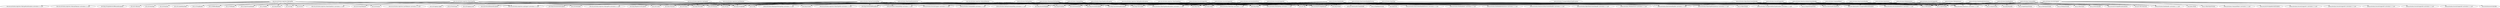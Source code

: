 digraph "activation-1.1.1.jar" {
    // Path: C:\Users\CHENLU~1\AppData\Local\Temp\VIA\201808200848028274\cp\activation-1.1.1.jar
   "com.sun.activation.registries.LineTokenizer"      -> "java.lang.Character";
   "com.sun.activation.registries.LineTokenizer"      -> "java.lang.Object";
   "com.sun.activation.registries.LineTokenizer"      -> "java.lang.String";
   "com.sun.activation.registries.LineTokenizer"      -> "java.lang.StringBuffer";
   "com.sun.activation.registries.LineTokenizer"      -> "java.util.NoSuchElementException";
   "com.sun.activation.registries.LineTokenizer"      -> "java.util.Vector";
   "com.sun.activation.registries.LogSupport"         -> "java.io.PrintStream";
   "com.sun.activation.registries.LogSupport"         -> "java.lang.Boolean";
   "com.sun.activation.registries.LogSupport"         -> "java.lang.Object";
   "com.sun.activation.registries.LogSupport"         -> "java.lang.String";
   "com.sun.activation.registries.LogSupport"         -> "java.lang.StringBuffer";
   "com.sun.activation.registries.LogSupport"         -> "java.lang.System";
   "com.sun.activation.registries.LogSupport"         -> "java.lang.Throwable";
   "com.sun.activation.registries.LogSupport"         -> "java.util.logging.Level";
   "com.sun.activation.registries.LogSupport"         -> "java.util.logging.Logger";
   "com.sun.activation.registries.MailcapFile"        -> "com.sun.activation.registries.LogSupport (activation-1.1.1.jar)";
   "com.sun.activation.registries.MailcapFile"        -> "com.sun.activation.registries.MailcapParseException (activation-1.1.1.jar)";
   "com.sun.activation.registries.MailcapFile"        -> "com.sun.activation.registries.MailcapTokenizer (activation-1.1.1.jar)";
   "com.sun.activation.registries.MailcapFile"        -> "java.io.BufferedReader";
   "com.sun.activation.registries.MailcapFile"        -> "java.io.FileReader";
   "com.sun.activation.registries.MailcapFile"        -> "java.io.IOException";
   "com.sun.activation.registries.MailcapFile"        -> "java.io.InputStream";
   "com.sun.activation.registries.MailcapFile"        -> "java.io.InputStreamReader";
   "com.sun.activation.registries.MailcapFile"        -> "java.io.Reader";
   "com.sun.activation.registries.MailcapFile"        -> "java.io.StringReader";
   "com.sun.activation.registries.MailcapFile"        -> "java.lang.Boolean";
   "com.sun.activation.registries.MailcapFile"        -> "java.lang.Object";
   "com.sun.activation.registries.MailcapFile"        -> "java.lang.String";
   "com.sun.activation.registries.MailcapFile"        -> "java.lang.StringBuffer";
   "com.sun.activation.registries.MailcapFile"        -> "java.lang.StringIndexOutOfBoundsException";
   "com.sun.activation.registries.MailcapFile"        -> "java.lang.Throwable";
   "com.sun.activation.registries.MailcapFile"        -> "java.util.ArrayList";
   "com.sun.activation.registries.MailcapFile"        -> "java.util.Collection";
   "com.sun.activation.registries.MailcapFile"        -> "java.util.HashMap";
   "com.sun.activation.registries.MailcapFile"        -> "java.util.HashSet";
   "com.sun.activation.registries.MailcapFile"        -> "java.util.Iterator";
   "com.sun.activation.registries.MailcapFile"        -> "java.util.LinkedHashMap";
   "com.sun.activation.registries.MailcapFile"        -> "java.util.List";
   "com.sun.activation.registries.MailcapFile"        -> "java.util.Locale";
   "com.sun.activation.registries.MailcapFile"        -> "java.util.Map";
   "com.sun.activation.registries.MailcapFile"        -> "java.util.Set";
   "com.sun.activation.registries.MailcapParseException" -> "java.lang.Exception";
   "com.sun.activation.registries.MailcapParseException" -> "java.lang.String";
   "com.sun.activation.registries.MailcapTokenizer"   -> "java.lang.Character";
   "com.sun.activation.registries.MailcapTokenizer"   -> "java.lang.Object";
   "com.sun.activation.registries.MailcapTokenizer"   -> "java.lang.String";
   "com.sun.activation.registries.MailcapTokenizer"   -> "java.lang.StringBuffer";
   "com.sun.activation.registries.MimeTypeEntry"      -> "java.lang.Object";
   "com.sun.activation.registries.MimeTypeEntry"      -> "java.lang.String";
   "com.sun.activation.registries.MimeTypeEntry"      -> "java.lang.StringBuffer";
   "com.sun.activation.registries.MimeTypeFile"       -> "com.sun.activation.registries.LineTokenizer (activation-1.1.1.jar)";
   "com.sun.activation.registries.MimeTypeFile"       -> "com.sun.activation.registries.LogSupport (activation-1.1.1.jar)";
   "com.sun.activation.registries.MimeTypeFile"       -> "com.sun.activation.registries.MimeTypeEntry (activation-1.1.1.jar)";
   "com.sun.activation.registries.MimeTypeFile"       -> "java.io.BufferedReader";
   "com.sun.activation.registries.MimeTypeFile"       -> "java.io.File";
   "com.sun.activation.registries.MimeTypeFile"       -> "java.io.FileReader";
   "com.sun.activation.registries.MimeTypeFile"       -> "java.io.IOException";
   "com.sun.activation.registries.MimeTypeFile"       -> "java.io.InputStream";
   "com.sun.activation.registries.MimeTypeFile"       -> "java.io.InputStreamReader";
   "com.sun.activation.registries.MimeTypeFile"       -> "java.io.Reader";
   "com.sun.activation.registries.MimeTypeFile"       -> "java.io.StringReader";
   "com.sun.activation.registries.MimeTypeFile"       -> "java.lang.Object";
   "com.sun.activation.registries.MimeTypeFile"       -> "java.lang.String";
   "com.sun.activation.registries.MimeTypeFile"       -> "java.lang.StringBuffer";
   "com.sun.activation.registries.MimeTypeFile"       -> "java.util.Hashtable";
   "com.sun.activation.registries.MimeTypeFile"       -> "java.util.StringTokenizer";
   "javax.activation.ActivationDataFlavor"            -> "java.awt.datatransfer.DataFlavor";
   "javax.activation.ActivationDataFlavor"            -> "java.lang.Class";
   "javax.activation.ActivationDataFlavor"            -> "java.lang.ClassNotFoundException";
   "javax.activation.ActivationDataFlavor"            -> "java.lang.String";
   "javax.activation.ActivationDataFlavor"            -> "javax.activation.MimeType (activation-1.1.1.jar)";
   "javax.activation.ActivationDataFlavor"            -> "javax.activation.MimeTypeParseException (activation-1.1.1.jar)";
   "javax.activation.CommandInfo"                     -> "java.beans.Beans";
   "javax.activation.CommandInfo"                     -> "java.io.Externalizable";
   "javax.activation.CommandInfo"                     -> "java.io.IOException";
   "javax.activation.CommandInfo"                     -> "java.io.InputStream";
   "javax.activation.CommandInfo"                     -> "java.io.ObjectInput";
   "javax.activation.CommandInfo"                     -> "java.io.ObjectInputStream";
   "javax.activation.CommandInfo"                     -> "java.lang.ClassLoader";
   "javax.activation.CommandInfo"                     -> "java.lang.ClassNotFoundException";
   "javax.activation.CommandInfo"                     -> "java.lang.Object";
   "javax.activation.CommandInfo"                     -> "java.lang.String";
   "javax.activation.CommandInfo"                     -> "javax.activation.CommandObject (activation-1.1.1.jar)";
   "javax.activation.CommandInfo"                     -> "javax.activation.DataHandler (activation-1.1.1.jar)";
   "javax.activation.CommandMap"                      -> "java.lang.Class";
   "javax.activation.CommandMap"                      -> "java.lang.ClassLoader";
   "javax.activation.CommandMap"                      -> "java.lang.ClassNotFoundException";
   "javax.activation.CommandMap"                      -> "java.lang.NoClassDefFoundError";
   "javax.activation.CommandMap"                      -> "java.lang.Object";
   "javax.activation.CommandMap"                      -> "java.lang.SecurityException";
   "javax.activation.CommandMap"                      -> "java.lang.SecurityManager";
   "javax.activation.CommandMap"                      -> "java.lang.String";
   "javax.activation.CommandMap"                      -> "java.lang.System";
   "javax.activation.CommandMap"                      -> "java.lang.Throwable";
   "javax.activation.CommandMap"                      -> "javax.activation.CommandInfo (activation-1.1.1.jar)";
   "javax.activation.CommandMap"                      -> "javax.activation.DataContentHandler (activation-1.1.1.jar)";
   "javax.activation.CommandMap"                      -> "javax.activation.DataSource (activation-1.1.1.jar)";
   "javax.activation.CommandMap"                      -> "javax.activation.MailcapCommandMap (activation-1.1.1.jar)";
   "javax.activation.CommandObject"                   -> "java.io.IOException";
   "javax.activation.CommandObject"                   -> "java.lang.Object";
   "javax.activation.CommandObject"                   -> "java.lang.String";
   "javax.activation.CommandObject"                   -> "javax.activation.DataHandler (activation-1.1.1.jar)";
   "javax.activation.DataContentHandler"              -> "java.awt.datatransfer.DataFlavor";
   "javax.activation.DataContentHandler"              -> "java.awt.datatransfer.UnsupportedFlavorException";
   "javax.activation.DataContentHandler"              -> "java.io.IOException";
   "javax.activation.DataContentHandler"              -> "java.io.OutputStream";
   "javax.activation.DataContentHandler"              -> "java.lang.Object";
   "javax.activation.DataContentHandler"              -> "java.lang.String";
   "javax.activation.DataContentHandler"              -> "javax.activation.DataSource (activation-1.1.1.jar)";
   "javax.activation.DataContentHandlerFactory"       -> "java.lang.Object";
   "javax.activation.DataContentHandlerFactory"       -> "java.lang.String";
   "javax.activation.DataContentHandlerFactory"       -> "javax.activation.DataContentHandler (activation-1.1.1.jar)";
   "javax.activation.DataHandler"                     -> "java.awt.datatransfer.DataFlavor";
   "javax.activation.DataHandler"                     -> "java.awt.datatransfer.Transferable";
   "javax.activation.DataHandler"                     -> "java.awt.datatransfer.UnsupportedFlavorException";
   "javax.activation.DataHandler"                     -> "java.io.IOException";
   "javax.activation.DataHandler"                     -> "java.io.InputStream";
   "javax.activation.DataHandler"                     -> "java.io.OutputStream";
   "javax.activation.DataHandler"                     -> "java.io.PipedInputStream";
   "javax.activation.DataHandler"                     -> "java.io.PipedOutputStream";
   "javax.activation.DataHandler"                     -> "java.lang.Class";
   "javax.activation.DataHandler"                     -> "java.lang.ClassLoader";
   "javax.activation.DataHandler"                     -> "java.lang.ClassNotFoundException";
   "javax.activation.DataHandler"                     -> "java.lang.Error";
   "javax.activation.DataHandler"                     -> "java.lang.NoClassDefFoundError";
   "javax.activation.DataHandler"                     -> "java.lang.Object";
   "javax.activation.DataHandler"                     -> "java.lang.Runnable";
   "javax.activation.DataHandler"                     -> "java.lang.SecurityException";
   "javax.activation.DataHandler"                     -> "java.lang.SecurityManager";
   "javax.activation.DataHandler"                     -> "java.lang.String";
   "javax.activation.DataHandler"                     -> "java.lang.StringBuffer";
   "javax.activation.DataHandler"                     -> "java.lang.System";
   "javax.activation.DataHandler"                     -> "java.lang.Thread";
   "javax.activation.DataHandler"                     -> "java.lang.Throwable";
   "javax.activation.DataHandler"                     -> "java.net.URL";
   "javax.activation.DataHandler"                     -> "javax.activation.CommandInfo (activation-1.1.1.jar)";
   "javax.activation.DataHandler"                     -> "javax.activation.CommandMap (activation-1.1.1.jar)";
   "javax.activation.DataHandler"                     -> "javax.activation.DataContentHandler (activation-1.1.1.jar)";
   "javax.activation.DataHandler"                     -> "javax.activation.DataContentHandlerFactory (activation-1.1.1.jar)";
   "javax.activation.DataHandler"                     -> "javax.activation.DataHandler$1 (activation-1.1.1.jar)";
   "javax.activation.DataHandler"                     -> "javax.activation.DataHandlerDataSource (activation-1.1.1.jar)";
   "javax.activation.DataHandler"                     -> "javax.activation.DataSource (activation-1.1.1.jar)";
   "javax.activation.DataHandler"                     -> "javax.activation.DataSourceDataContentHandler (activation-1.1.1.jar)";
   "javax.activation.DataHandler"                     -> "javax.activation.MimeType (activation-1.1.1.jar)";
   "javax.activation.DataHandler"                     -> "javax.activation.MimeTypeParseException (activation-1.1.1.jar)";
   "javax.activation.DataHandler"                     -> "javax.activation.ObjectDataContentHandler (activation-1.1.1.jar)";
   "javax.activation.DataHandler"                     -> "javax.activation.SecuritySupport (activation-1.1.1.jar)";
   "javax.activation.DataHandler"                     -> "javax.activation.URLDataSource (activation-1.1.1.jar)";
   "javax.activation.DataHandler"                     -> "javax.activation.UnsupportedDataTypeException (activation-1.1.1.jar)";
   "javax.activation.DataHandler$1"                   -> "java.io.IOException";
   "javax.activation.DataHandler$1"                   -> "java.io.OutputStream";
   "javax.activation.DataHandler$1"                   -> "java.io.PipedOutputStream";
   "javax.activation.DataHandler$1"                   -> "java.lang.Object";
   "javax.activation.DataHandler$1"                   -> "java.lang.Runnable";
   "javax.activation.DataHandler$1"                   -> "java.lang.String";
   "javax.activation.DataHandler$1"                   -> "javax.activation.DataContentHandler (activation-1.1.1.jar)";
   "javax.activation.DataHandler$1"                   -> "javax.activation.DataHandler (activation-1.1.1.jar)";
   "javax.activation.DataHandlerDataSource"           -> "java.io.IOException";
   "javax.activation.DataHandlerDataSource"           -> "java.io.InputStream";
   "javax.activation.DataHandlerDataSource"           -> "java.io.OutputStream";
   "javax.activation.DataHandlerDataSource"           -> "java.lang.Object";
   "javax.activation.DataHandlerDataSource"           -> "java.lang.String";
   "javax.activation.DataHandlerDataSource"           -> "javax.activation.DataHandler (activation-1.1.1.jar)";
   "javax.activation.DataHandlerDataSource"           -> "javax.activation.DataSource (activation-1.1.1.jar)";
   "javax.activation.DataSource"                      -> "java.io.IOException";
   "javax.activation.DataSource"                      -> "java.io.InputStream";
   "javax.activation.DataSource"                      -> "java.io.OutputStream";
   "javax.activation.DataSource"                      -> "java.lang.Object";
   "javax.activation.DataSource"                      -> "java.lang.String";
   "javax.activation.DataSourceDataContentHandler"    -> "java.awt.datatransfer.DataFlavor";
   "javax.activation.DataSourceDataContentHandler"    -> "java.awt.datatransfer.UnsupportedFlavorException";
   "javax.activation.DataSourceDataContentHandler"    -> "java.io.IOException";
   "javax.activation.DataSourceDataContentHandler"    -> "java.io.InputStream";
   "javax.activation.DataSourceDataContentHandler"    -> "java.io.OutputStream";
   "javax.activation.DataSourceDataContentHandler"    -> "java.lang.Object";
   "javax.activation.DataSourceDataContentHandler"    -> "java.lang.String";
   "javax.activation.DataSourceDataContentHandler"    -> "java.lang.StringBuffer";
   "javax.activation.DataSourceDataContentHandler"    -> "javax.activation.ActivationDataFlavor (activation-1.1.1.jar)";
   "javax.activation.DataSourceDataContentHandler"    -> "javax.activation.DataContentHandler (activation-1.1.1.jar)";
   "javax.activation.DataSourceDataContentHandler"    -> "javax.activation.DataSource (activation-1.1.1.jar)";
   "javax.activation.DataSourceDataContentHandler"    -> "javax.activation.UnsupportedDataTypeException (activation-1.1.1.jar)";
   "javax.activation.FileDataSource"                  -> "java.io.File";
   "javax.activation.FileDataSource"                  -> "java.io.FileInputStream";
   "javax.activation.FileDataSource"                  -> "java.io.FileOutputStream";
   "javax.activation.FileDataSource"                  -> "java.io.IOException";
   "javax.activation.FileDataSource"                  -> "java.io.InputStream";
   "javax.activation.FileDataSource"                  -> "java.io.OutputStream";
   "javax.activation.FileDataSource"                  -> "java.lang.Object";
   "javax.activation.FileDataSource"                  -> "java.lang.String";
   "javax.activation.FileDataSource"                  -> "javax.activation.DataSource (activation-1.1.1.jar)";
   "javax.activation.FileDataSource"                  -> "javax.activation.FileTypeMap (activation-1.1.1.jar)";
   "javax.activation.FileTypeMap"                     -> "java.io.File";
   "javax.activation.FileTypeMap"                     -> "java.lang.Class";
   "javax.activation.FileTypeMap"                     -> "java.lang.ClassLoader";
   "javax.activation.FileTypeMap"                     -> "java.lang.ClassNotFoundException";
   "javax.activation.FileTypeMap"                     -> "java.lang.NoClassDefFoundError";
   "javax.activation.FileTypeMap"                     -> "java.lang.Object";
   "javax.activation.FileTypeMap"                     -> "java.lang.SecurityException";
   "javax.activation.FileTypeMap"                     -> "java.lang.SecurityManager";
   "javax.activation.FileTypeMap"                     -> "java.lang.String";
   "javax.activation.FileTypeMap"                     -> "java.lang.System";
   "javax.activation.FileTypeMap"                     -> "java.lang.Throwable";
   "javax.activation.FileTypeMap"                     -> "javax.activation.MimetypesFileTypeMap (activation-1.1.1.jar)";
   "javax.activation.MailcapCommandMap"               -> "com.sun.activation.registries.LogSupport (activation-1.1.1.jar)";
   "javax.activation.MailcapCommandMap"               -> "com.sun.activation.registries.MailcapFile (activation-1.1.1.jar)";
   "javax.activation.MailcapCommandMap"               -> "java.io.File";
   "javax.activation.MailcapCommandMap"               -> "java.io.IOException";
   "javax.activation.MailcapCommandMap"               -> "java.io.InputStream";
   "javax.activation.MailcapCommandMap"               -> "java.lang.Class";
   "javax.activation.MailcapCommandMap"               -> "java.lang.ClassLoader";
   "javax.activation.MailcapCommandMap"               -> "java.lang.ClassNotFoundException";
   "javax.activation.MailcapCommandMap"               -> "java.lang.Exception";
   "javax.activation.MailcapCommandMap"               -> "java.lang.IllegalAccessException";
   "javax.activation.MailcapCommandMap"               -> "java.lang.InstantiationException";
   "javax.activation.MailcapCommandMap"               -> "java.lang.NoClassDefFoundError";
   "javax.activation.MailcapCommandMap"               -> "java.lang.Object";
   "javax.activation.MailcapCommandMap"               -> "java.lang.SecurityException";
   "javax.activation.MailcapCommandMap"               -> "java.lang.String";
   "javax.activation.MailcapCommandMap"               -> "java.lang.StringBuffer";
   "javax.activation.MailcapCommandMap"               -> "java.lang.System";
   "javax.activation.MailcapCommandMap"               -> "java.lang.Throwable";
   "javax.activation.MailcapCommandMap"               -> "java.net.URL";
   "javax.activation.MailcapCommandMap"               -> "java.util.ArrayList";
   "javax.activation.MailcapCommandMap"               -> "java.util.Iterator";
   "javax.activation.MailcapCommandMap"               -> "java.util.List";
   "javax.activation.MailcapCommandMap"               -> "java.util.Locale";
   "javax.activation.MailcapCommandMap"               -> "java.util.Map";
   "javax.activation.MailcapCommandMap"               -> "java.util.Set";
   "javax.activation.MailcapCommandMap"               -> "javax.activation.CommandInfo (activation-1.1.1.jar)";
   "javax.activation.MailcapCommandMap"               -> "javax.activation.CommandMap (activation-1.1.1.jar)";
   "javax.activation.MailcapCommandMap"               -> "javax.activation.DataContentHandler (activation-1.1.1.jar)";
   "javax.activation.MailcapCommandMap"               -> "javax.activation.SecuritySupport (activation-1.1.1.jar)";
   "javax.activation.MimeType"                        -> "java.io.Externalizable";
   "javax.activation.MimeType"                        -> "java.io.IOException";
   "javax.activation.MimeType"                        -> "java.io.ObjectInput";
   "javax.activation.MimeType"                        -> "java.io.ObjectOutput";
   "javax.activation.MimeType"                        -> "java.lang.ClassNotFoundException";
   "javax.activation.MimeType"                        -> "java.lang.Object";
   "javax.activation.MimeType"                        -> "java.lang.String";
   "javax.activation.MimeType"                        -> "java.lang.StringBuffer";
   "javax.activation.MimeType"                        -> "java.util.Locale";
   "javax.activation.MimeType"                        -> "javax.activation.MimeTypeParameterList (activation-1.1.1.jar)";
   "javax.activation.MimeType"                        -> "javax.activation.MimeTypeParseException (activation-1.1.1.jar)";
   "javax.activation.MimeTypeParameterList"           -> "java.lang.Character";
   "javax.activation.MimeTypeParameterList"           -> "java.lang.Object";
   "javax.activation.MimeTypeParameterList"           -> "java.lang.String";
   "javax.activation.MimeTypeParameterList"           -> "java.lang.StringBuffer";
   "javax.activation.MimeTypeParameterList"           -> "java.util.Enumeration";
   "javax.activation.MimeTypeParameterList"           -> "java.util.Hashtable";
   "javax.activation.MimeTypeParameterList"           -> "java.util.Locale";
   "javax.activation.MimeTypeParameterList"           -> "javax.activation.MimeTypeParseException (activation-1.1.1.jar)";
   "javax.activation.MimeTypeParseException"          -> "java.lang.Exception";
   "javax.activation.MimeTypeParseException"          -> "java.lang.String";
   "javax.activation.MimetypesFileTypeMap"            -> "com.sun.activation.registries.LogSupport (activation-1.1.1.jar)";
   "javax.activation.MimetypesFileTypeMap"            -> "com.sun.activation.registries.MimeTypeFile (activation-1.1.1.jar)";
   "javax.activation.MimetypesFileTypeMap"            -> "java.io.File";
   "javax.activation.MimetypesFileTypeMap"            -> "java.io.IOException";
   "javax.activation.MimetypesFileTypeMap"            -> "java.io.InputStream";
   "javax.activation.MimetypesFileTypeMap"            -> "java.lang.Class";
   "javax.activation.MimetypesFileTypeMap"            -> "java.lang.ClassLoader";
   "javax.activation.MimetypesFileTypeMap"            -> "java.lang.ClassNotFoundException";
   "javax.activation.MimetypesFileTypeMap"            -> "java.lang.Exception";
   "javax.activation.MimetypesFileTypeMap"            -> "java.lang.NoClassDefFoundError";
   "javax.activation.MimetypesFileTypeMap"            -> "java.lang.Object";
   "javax.activation.MimetypesFileTypeMap"            -> "java.lang.SecurityException";
   "javax.activation.MimetypesFileTypeMap"            -> "java.lang.String";
   "javax.activation.MimetypesFileTypeMap"            -> "java.lang.StringBuffer";
   "javax.activation.MimetypesFileTypeMap"            -> "java.lang.System";
   "javax.activation.MimetypesFileTypeMap"            -> "java.lang.Throwable";
   "javax.activation.MimetypesFileTypeMap"            -> "java.net.URL";
   "javax.activation.MimetypesFileTypeMap"            -> "java.util.Vector";
   "javax.activation.MimetypesFileTypeMap"            -> "javax.activation.FileTypeMap (activation-1.1.1.jar)";
   "javax.activation.MimetypesFileTypeMap"            -> "javax.activation.SecuritySupport (activation-1.1.1.jar)";
   "javax.activation.ObjectDataContentHandler"        -> "java.awt.datatransfer.DataFlavor";
   "javax.activation.ObjectDataContentHandler"        -> "java.awt.datatransfer.UnsupportedFlavorException";
   "javax.activation.ObjectDataContentHandler"        -> "java.io.IOException";
   "javax.activation.ObjectDataContentHandler"        -> "java.io.OutputStream";
   "javax.activation.ObjectDataContentHandler"        -> "java.io.OutputStreamWriter";
   "javax.activation.ObjectDataContentHandler"        -> "java.lang.Class";
   "javax.activation.ObjectDataContentHandler"        -> "java.lang.Object";
   "javax.activation.ObjectDataContentHandler"        -> "java.lang.String";
   "javax.activation.ObjectDataContentHandler"        -> "java.lang.StringBuffer";
   "javax.activation.ObjectDataContentHandler"        -> "javax.activation.ActivationDataFlavor (activation-1.1.1.jar)";
   "javax.activation.ObjectDataContentHandler"        -> "javax.activation.DataContentHandler (activation-1.1.1.jar)";
   "javax.activation.ObjectDataContentHandler"        -> "javax.activation.DataSource (activation-1.1.1.jar)";
   "javax.activation.ObjectDataContentHandler"        -> "javax.activation.UnsupportedDataTypeException (activation-1.1.1.jar)";
   "javax.activation.SecuritySupport"                 -> "java.io.IOException";
   "javax.activation.SecuritySupport"                 -> "java.io.InputStream";
   "javax.activation.SecuritySupport"                 -> "java.lang.Class";
   "javax.activation.SecuritySupport"                 -> "java.lang.ClassLoader";
   "javax.activation.SecuritySupport"                 -> "java.lang.Exception";
   "javax.activation.SecuritySupport"                 -> "java.lang.Object";
   "javax.activation.SecuritySupport"                 -> "java.lang.String";
   "javax.activation.SecuritySupport"                 -> "java.net.URL";
   "javax.activation.SecuritySupport"                 -> "java.security.AccessController";
   "javax.activation.SecuritySupport"                 -> "java.security.PrivilegedAction";
   "javax.activation.SecuritySupport"                 -> "java.security.PrivilegedActionException";
   "javax.activation.SecuritySupport"                 -> "java.security.PrivilegedExceptionAction";
   "javax.activation.SecuritySupport"                 -> "javax.activation.SecuritySupport$1 (activation-1.1.1.jar)";
   "javax.activation.SecuritySupport"                 -> "javax.activation.SecuritySupport$2 (activation-1.1.1.jar)";
   "javax.activation.SecuritySupport"                 -> "javax.activation.SecuritySupport$3 (activation-1.1.1.jar)";
   "javax.activation.SecuritySupport"                 -> "javax.activation.SecuritySupport$4 (activation-1.1.1.jar)";
   "javax.activation.SecuritySupport"                 -> "javax.activation.SecuritySupport$5 (activation-1.1.1.jar)";
   "javax.activation.SecuritySupport$1"               -> "java.lang.ClassLoader";
   "javax.activation.SecuritySupport$1"               -> "java.lang.Object";
   "javax.activation.SecuritySupport$1"               -> "java.lang.SecurityException";
   "javax.activation.SecuritySupport$1"               -> "java.lang.Thread";
   "javax.activation.SecuritySupport$1"               -> "java.security.PrivilegedAction";
   "javax.activation.SecuritySupport$2"               -> "java.io.IOException";
   "javax.activation.SecuritySupport$2"               -> "java.io.InputStream";
   "javax.activation.SecuritySupport$2"               -> "java.lang.Class";
   "javax.activation.SecuritySupport$2"               -> "java.lang.Object";
   "javax.activation.SecuritySupport$2"               -> "java.lang.String";
   "javax.activation.SecuritySupport$2"               -> "java.security.PrivilegedExceptionAction";
   "javax.activation.SecuritySupport$3"               -> "java.io.IOException";
   "javax.activation.SecuritySupport$3"               -> "java.lang.ClassLoader";
   "javax.activation.SecuritySupport$3"               -> "java.lang.Object";
   "javax.activation.SecuritySupport$3"               -> "java.lang.SecurityException";
   "javax.activation.SecuritySupport$3"               -> "java.lang.String";
   "javax.activation.SecuritySupport$3"               -> "java.net.URL";
   "javax.activation.SecuritySupport$3"               -> "java.security.PrivilegedAction";
   "javax.activation.SecuritySupport$3"               -> "java.util.ArrayList";
   "javax.activation.SecuritySupport$3"               -> "java.util.Enumeration";
   "javax.activation.SecuritySupport$3"               -> "java.util.List";
   "javax.activation.SecuritySupport$4"               -> "java.io.IOException";
   "javax.activation.SecuritySupport$4"               -> "java.lang.ClassLoader";
   "javax.activation.SecuritySupport$4"               -> "java.lang.Object";
   "javax.activation.SecuritySupport$4"               -> "java.lang.SecurityException";
   "javax.activation.SecuritySupport$4"               -> "java.lang.String";
   "javax.activation.SecuritySupport$4"               -> "java.net.URL";
   "javax.activation.SecuritySupport$4"               -> "java.security.PrivilegedAction";
   "javax.activation.SecuritySupport$4"               -> "java.util.ArrayList";
   "javax.activation.SecuritySupport$4"               -> "java.util.Enumeration";
   "javax.activation.SecuritySupport$4"               -> "java.util.List";
   "javax.activation.SecuritySupport$5"               -> "java.io.IOException";
   "javax.activation.SecuritySupport$5"               -> "java.io.InputStream";
   "javax.activation.SecuritySupport$5"               -> "java.lang.Object";
   "javax.activation.SecuritySupport$5"               -> "java.net.URL";
   "javax.activation.SecuritySupport$5"               -> "java.security.PrivilegedExceptionAction";
   "javax.activation.URLDataSource"                   -> "java.io.IOException";
   "javax.activation.URLDataSource"                   -> "java.io.InputStream";
   "javax.activation.URLDataSource"                   -> "java.io.OutputStream";
   "javax.activation.URLDataSource"                   -> "java.lang.Object";
   "javax.activation.URLDataSource"                   -> "java.lang.String";
   "javax.activation.URLDataSource"                   -> "java.net.URL";
   "javax.activation.URLDataSource"                   -> "java.net.URLConnection";
   "javax.activation.URLDataSource"                   -> "javax.activation.DataSource (activation-1.1.1.jar)";
   "javax.activation.UnsupportedDataTypeException"    -> "java.io.IOException";
   "javax.activation.UnsupportedDataTypeException"    -> "java.lang.String";
}
